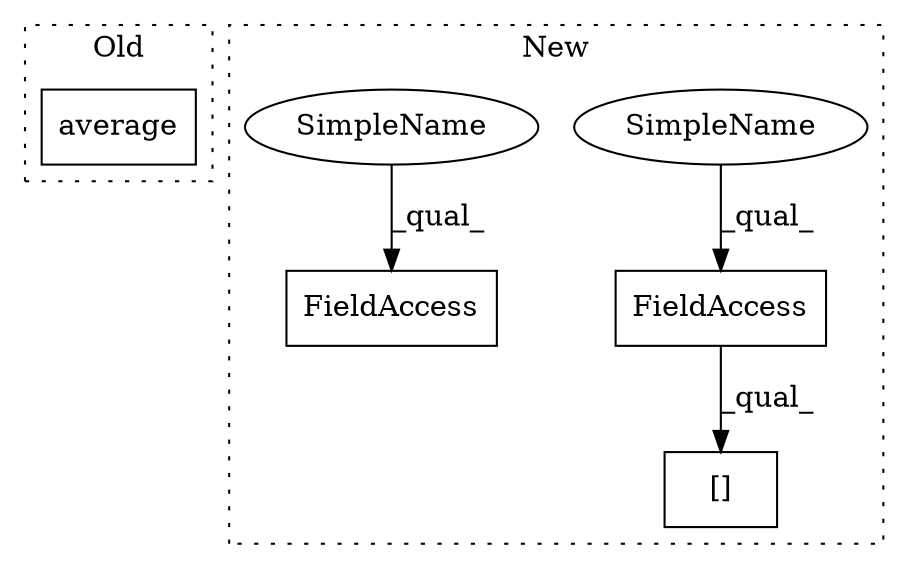 digraph G {
subgraph cluster0 {
1 [label="average" a="32" s="2009,2029" l="8,1" shape="box"];
label = "Old";
style="dotted";
}
subgraph cluster1 {
2 [label="[]" a="2" s="1997,2059" l="20,2" shape="box"];
3 [label="FieldAccess" a="22" s="1997" l="12" shape="box"];
4 [label="FieldAccess" a="22" s="1960" l="12" shape="box"];
5 [label="SimpleName" a="42" s="1997" l="4" shape="ellipse"];
6 [label="SimpleName" a="42" s="1960" l="4" shape="ellipse"];
label = "New";
style="dotted";
}
3 -> 2 [label="_qual_"];
5 -> 3 [label="_qual_"];
6 -> 4 [label="_qual_"];
}